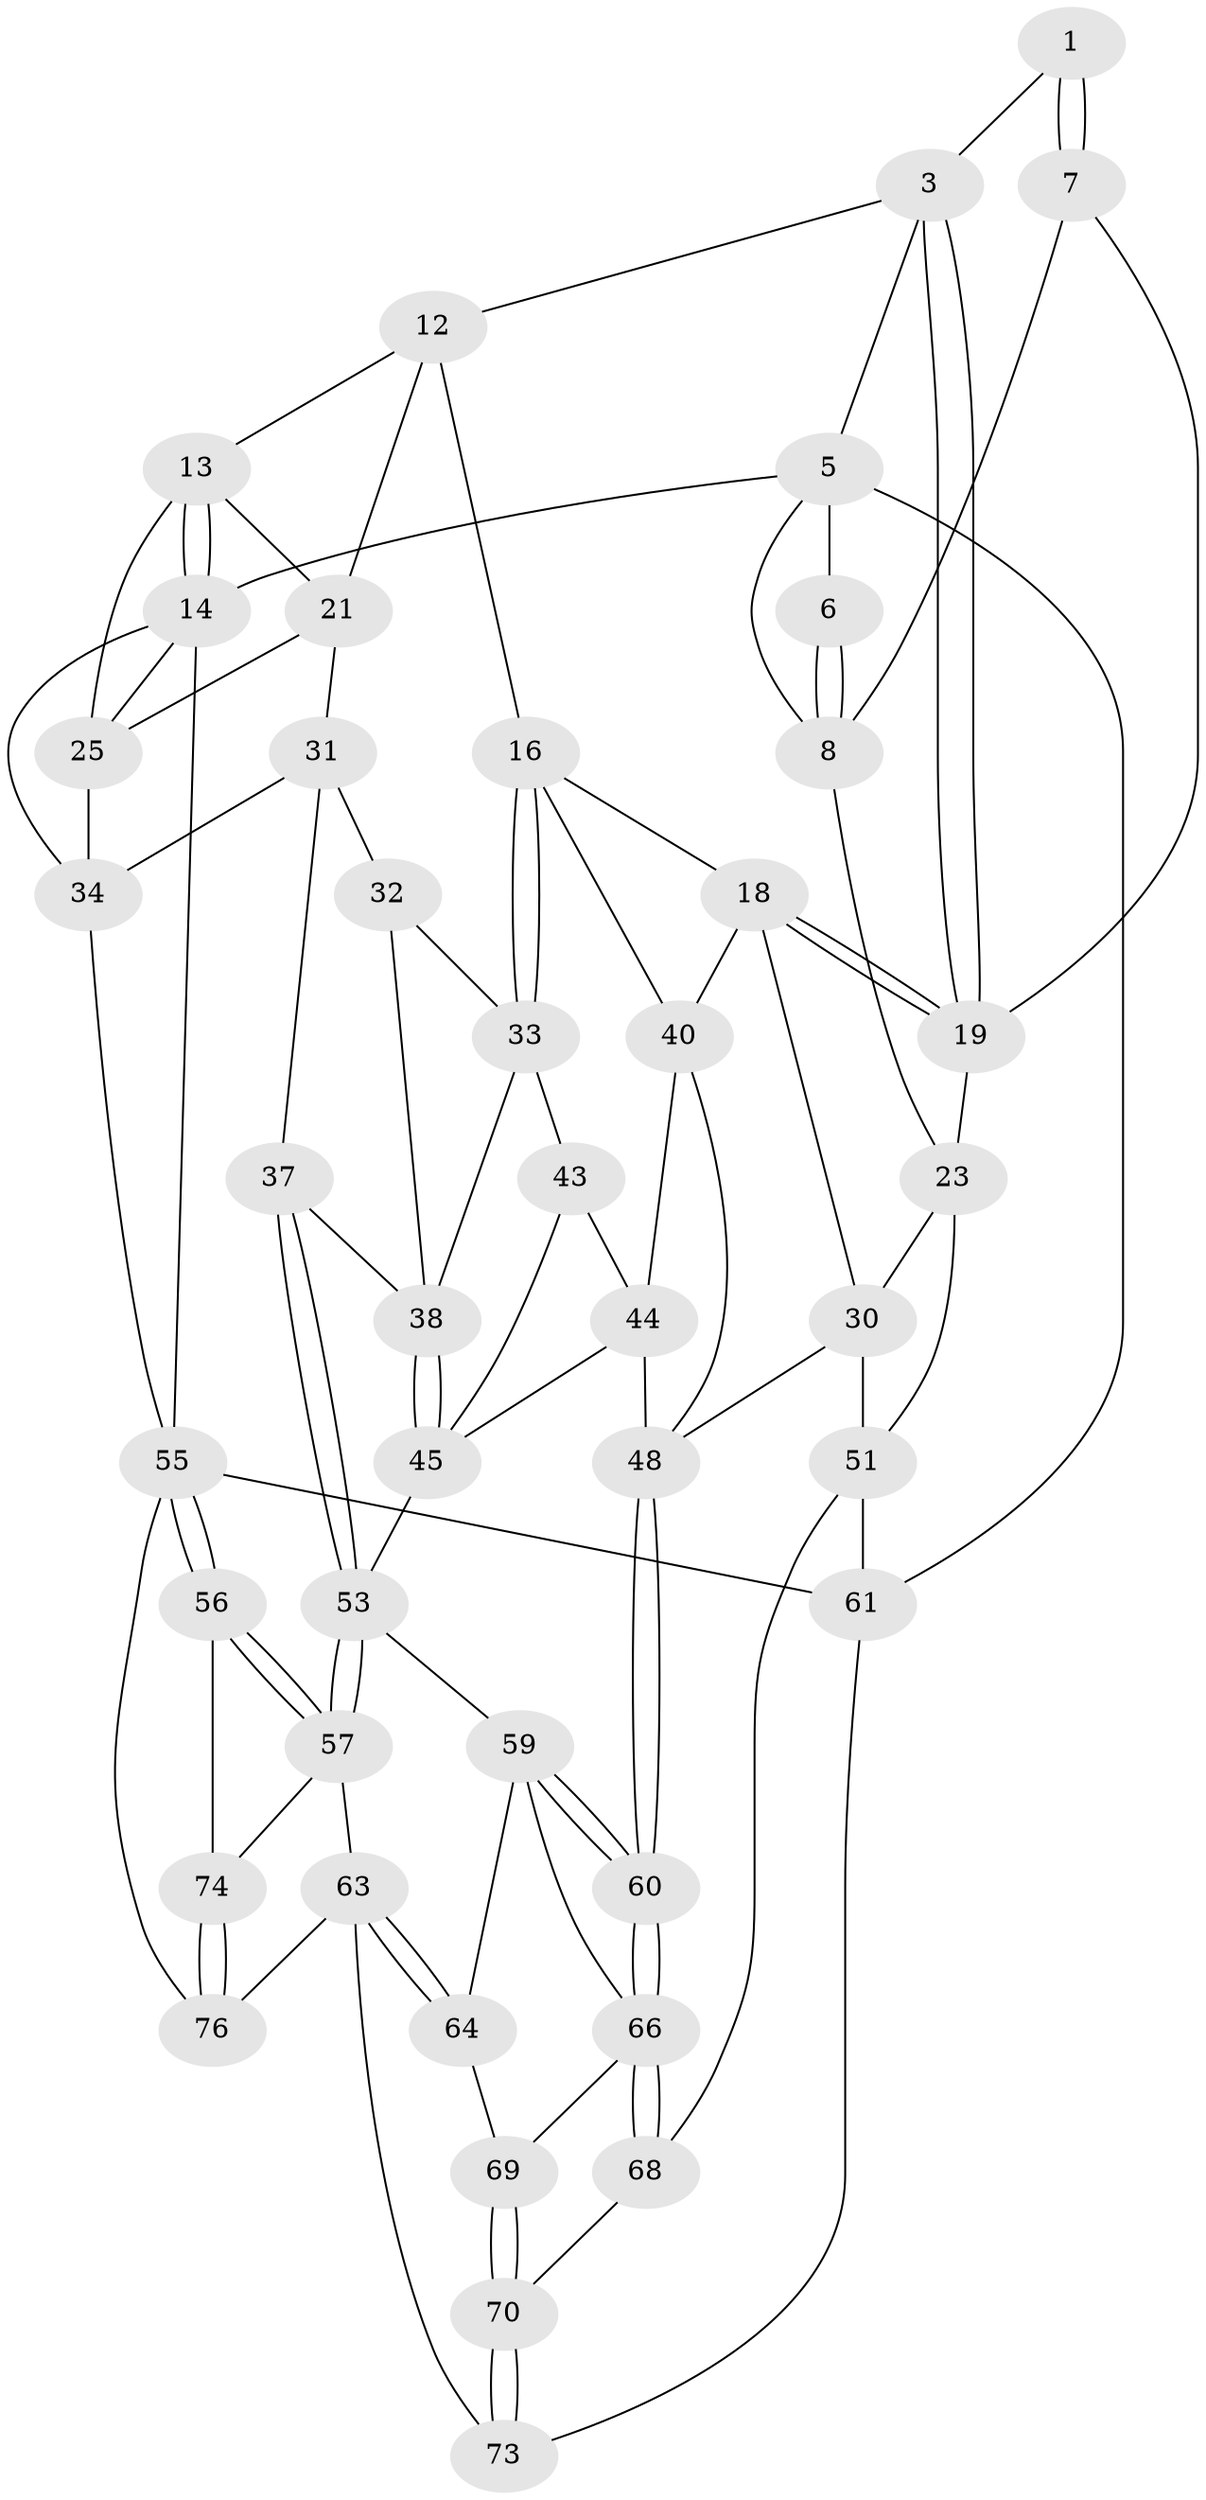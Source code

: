 // original degree distribution, {3: 0.02564102564102564, 4: 0.23076923076923078, 5: 0.5384615384615384, 6: 0.20512820512820512}
// Generated by graph-tools (version 1.1) at 2025/42/03/06/25 10:42:30]
// undirected, 44 vertices, 100 edges
graph export_dot {
graph [start="1"]
  node [color=gray90,style=filled];
  1 [pos="+0.0894611414239877+0.047352923668202936",super="+2"];
  3 [pos="+0.2977972095586035+0.10883852992332727",super="+4"];
  5 [pos="+0+0",super="+10"];
  6 [pos="+0.06640714146894454+0.0007059900631159677"];
  7 [pos="+0.0837911154164224+0.1928789174683888",super="+11"];
  8 [pos="+0.0029368354393739175+0.1815163966117076",super="+9"];
  12 [pos="+0.48578058500455296+0",super="+15"];
  13 [pos="+0.7884829766891102+0",super="+20"];
  14 [pos="+1+0",super="+26"];
  16 [pos="+0.5691742588926106+0.2902710899373342",super="+17"];
  18 [pos="+0.33091182607702585+0.3407754723043911",super="+29"];
  19 [pos="+0.2743904887580469+0.2747598898366826",super="+22"];
  21 [pos="+0.8136116092396214+0.24298223293947477",super="+28"];
  23 [pos="+0.03522101775951621+0.44489838696045103",super="+24"];
  25 [pos="+1+0.14450845160780704",super="+27"];
  30 [pos="+0.15236089645621895+0.4958797828083068",super="+50"];
  31 [pos="+0.8490488987857601+0.36081610083952803",super="+36"];
  32 [pos="+0.818464121593831+0.41485688103178087"];
  33 [pos="+0.594206980425055+0.3604436820206794",super="+42"];
  34 [pos="+1+0.4402939275562298",super="+35"];
  37 [pos="+0.9068845336188273+0.5821920357075729"];
  38 [pos="+0.8004336989515077+0.48955213184219465",super="+39"];
  40 [pos="+0.3912249833725658+0.473964835840723",super="+41"];
  43 [pos="+0.6027583026675097+0.502621963211574"];
  44 [pos="+0.5085000138789304+0.5358724204025334",super="+47"];
  45 [pos="+0.6674566758360736+0.6421571285759705",super="+46"];
  48 [pos="+0.3935954383941342+0.6931809790139766",super="+49"];
  51 [pos="+0.1262581526057396+0.7644391966446744",super="+52"];
  53 [pos="+0.7871136098838191+0.7021324290539795",super="+54"];
  55 [pos="+1+0.7576449556764626",super="+58"];
  56 [pos="+0.86554615886981+0.8324016169918937"];
  57 [pos="+0.8331126471757181+0.8138903415700549",super="+62"];
  59 [pos="+0.6546659625469244+0.6859714558426643",super="+65"];
  60 [pos="+0.39718369862092495+0.7031320371924521"];
  61 [pos="+0+1"];
  63 [pos="+0.659510768622162+0.9039051130056253",super="+72"];
  64 [pos="+0.6052289703903865+0.839822241279774"];
  66 [pos="+0.407376548646194+0.743294862490666",super="+67"];
  68 [pos="+0.25829821556478194+0.9064705051749938"];
  69 [pos="+0.4856820678284424+0.8328082707868625"];
  70 [pos="+0.4585754394848252+0.9259309817253955",super="+71"];
  73 [pos="+0.5733678614419601+1",super="+78"];
  74 [pos="+0.8665350311107474+0.8620187326887846",super="+75"];
  76 [pos="+1+1",super="+77"];
  1 -- 7 [weight=2];
  1 -- 7;
  1 -- 3;
  3 -- 19;
  3 -- 19;
  3 -- 12;
  3 -- 5;
  5 -- 6;
  5 -- 61;
  5 -- 14;
  5 -- 8;
  6 -- 8;
  6 -- 8;
  7 -- 8;
  7 -- 19;
  8 -- 23;
  12 -- 13;
  12 -- 16;
  12 -- 21;
  13 -- 14;
  13 -- 14;
  13 -- 25;
  13 -- 21;
  14 -- 55;
  14 -- 25;
  14 -- 34;
  16 -- 33;
  16 -- 33;
  16 -- 40;
  16 -- 18;
  18 -- 19;
  18 -- 19;
  18 -- 40;
  18 -- 30;
  19 -- 23;
  21 -- 31;
  21 -- 25;
  23 -- 30;
  23 -- 51;
  25 -- 34;
  30 -- 48;
  30 -- 51;
  31 -- 32;
  31 -- 37;
  31 -- 34;
  32 -- 33;
  32 -- 38;
  33 -- 43;
  33 -- 38;
  34 -- 55;
  37 -- 38;
  37 -- 53;
  37 -- 53;
  38 -- 45;
  38 -- 45;
  40 -- 44;
  40 -- 48;
  43 -- 44;
  43 -- 45;
  44 -- 48;
  44 -- 45;
  45 -- 53;
  48 -- 60;
  48 -- 60;
  51 -- 68;
  51 -- 61;
  53 -- 57;
  53 -- 57;
  53 -- 59;
  55 -- 56;
  55 -- 56;
  55 -- 76;
  55 -- 61;
  56 -- 57;
  56 -- 57;
  56 -- 74;
  57 -- 74;
  57 -- 63;
  59 -- 60;
  59 -- 60;
  59 -- 64;
  59 -- 66;
  60 -- 66;
  60 -- 66;
  61 -- 73;
  63 -- 64;
  63 -- 64;
  63 -- 73;
  63 -- 76;
  64 -- 69;
  66 -- 68;
  66 -- 68;
  66 -- 69;
  68 -- 70;
  69 -- 70;
  69 -- 70;
  70 -- 73 [weight=2];
  70 -- 73;
  74 -- 76 [weight=2];
  74 -- 76;
}
